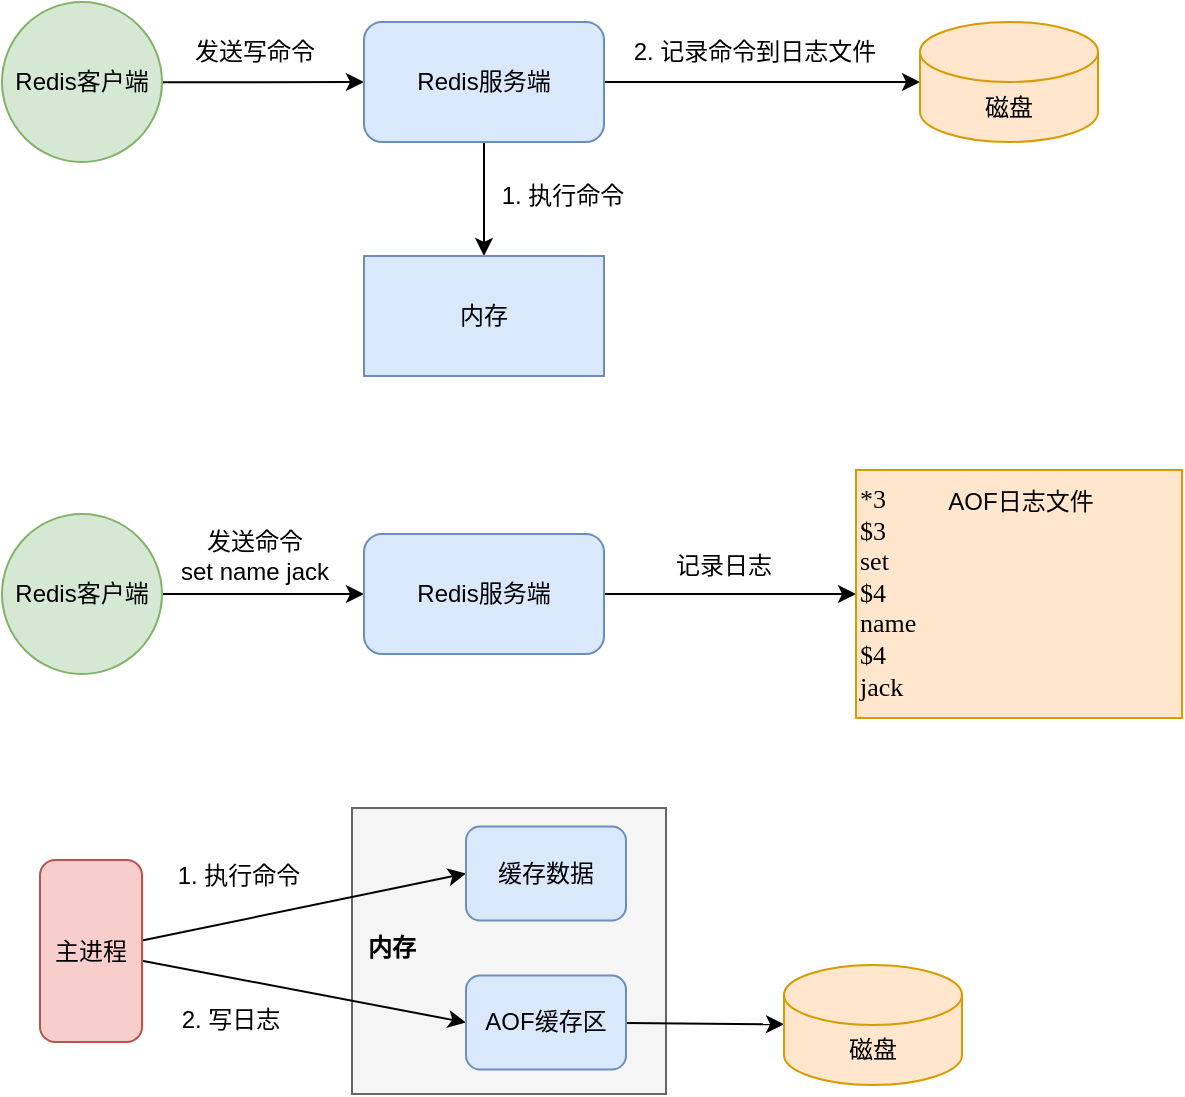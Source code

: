 <mxfile version="21.6.8" type="github">
  <diagram name="第 1 页" id="-OHg1J29jSwoIpWFh4oW">
    <mxGraphModel dx="1540" dy="576" grid="0" gridSize="10" guides="1" tooltips="1" connect="1" arrows="1" fold="1" page="0" pageScale="1" pageWidth="827" pageHeight="1169" math="0" shadow="0">
      <root>
        <mxCell id="0" />
        <mxCell id="1" parent="0" />
        <mxCell id="GL-fCUlWUCzp_wdUQC1Z-23" value="" style="rounded=0;whiteSpace=wrap;html=1;fillColor=#f5f5f5;fontColor=#333333;strokeColor=#666666;align=left;" vertex="1" parent="1">
          <mxGeometry x="87" y="614" width="157" height="143" as="geometry" />
        </mxCell>
        <mxCell id="GL-fCUlWUCzp_wdUQC1Z-4" style="rounded=0;orthogonalLoop=1;jettySize=auto;html=1;entryX=0;entryY=0.5;entryDx=0;entryDy=0;" edge="1" parent="1" source="GL-fCUlWUCzp_wdUQC1Z-2" target="GL-fCUlWUCzp_wdUQC1Z-3">
          <mxGeometry relative="1" as="geometry" />
        </mxCell>
        <mxCell id="GL-fCUlWUCzp_wdUQC1Z-2" value="Redis客户端" style="ellipse;whiteSpace=wrap;html=1;aspect=fixed;fillColor=#d5e8d4;strokeColor=#82b366;" vertex="1" parent="1">
          <mxGeometry x="-88" y="211" width="80" height="80" as="geometry" />
        </mxCell>
        <mxCell id="GL-fCUlWUCzp_wdUQC1Z-10" style="edgeStyle=orthogonalEdgeStyle;rounded=0;orthogonalLoop=1;jettySize=auto;html=1;entryX=0.5;entryY=0;entryDx=0;entryDy=0;" edge="1" parent="1" source="GL-fCUlWUCzp_wdUQC1Z-3" target="GL-fCUlWUCzp_wdUQC1Z-9">
          <mxGeometry relative="1" as="geometry" />
        </mxCell>
        <mxCell id="GL-fCUlWUCzp_wdUQC1Z-11" style="edgeStyle=orthogonalEdgeStyle;rounded=0;orthogonalLoop=1;jettySize=auto;html=1;" edge="1" parent="1" source="GL-fCUlWUCzp_wdUQC1Z-3" target="GL-fCUlWUCzp_wdUQC1Z-7">
          <mxGeometry relative="1" as="geometry" />
        </mxCell>
        <mxCell id="GL-fCUlWUCzp_wdUQC1Z-3" value="Redis服务端" style="rounded=1;whiteSpace=wrap;html=1;fillColor=#dae8fc;strokeColor=#6c8ebf;" vertex="1" parent="1">
          <mxGeometry x="93" y="221" width="120" height="60" as="geometry" />
        </mxCell>
        <mxCell id="GL-fCUlWUCzp_wdUQC1Z-5" value="发送写命令" style="text;html=1;align=center;verticalAlign=middle;resizable=0;points=[];autosize=1;strokeColor=none;fillColor=none;" vertex="1" parent="1">
          <mxGeometry x="-1" y="223" width="78" height="26" as="geometry" />
        </mxCell>
        <mxCell id="GL-fCUlWUCzp_wdUQC1Z-7" value="磁盘" style="shape=cylinder3;whiteSpace=wrap;html=1;boundedLbl=1;backgroundOutline=1;size=15;fillColor=#ffe6cc;strokeColor=#d79b00;" vertex="1" parent="1">
          <mxGeometry x="371" y="221" width="89" height="60" as="geometry" />
        </mxCell>
        <mxCell id="GL-fCUlWUCzp_wdUQC1Z-9" value="内存" style="rounded=0;whiteSpace=wrap;html=1;fillColor=#dae8fc;strokeColor=#6c8ebf;" vertex="1" parent="1">
          <mxGeometry x="93" y="338" width="120" height="60" as="geometry" />
        </mxCell>
        <mxCell id="GL-fCUlWUCzp_wdUQC1Z-12" value="1. 执行命令" style="text;html=1;align=center;verticalAlign=middle;resizable=0;points=[];autosize=1;strokeColor=none;fillColor=none;" vertex="1" parent="1">
          <mxGeometry x="152" y="295" width="79" height="26" as="geometry" />
        </mxCell>
        <mxCell id="GL-fCUlWUCzp_wdUQC1Z-13" value="2. 记录命令到日志文件" style="text;html=1;align=center;verticalAlign=middle;resizable=0;points=[];autosize=1;strokeColor=none;fillColor=none;" vertex="1" parent="1">
          <mxGeometry x="218" y="223" width="139" height="26" as="geometry" />
        </mxCell>
        <mxCell id="GL-fCUlWUCzp_wdUQC1Z-16" style="edgeStyle=orthogonalEdgeStyle;rounded=0;orthogonalLoop=1;jettySize=auto;html=1;" edge="1" parent="1" source="GL-fCUlWUCzp_wdUQC1Z-14" target="GL-fCUlWUCzp_wdUQC1Z-15">
          <mxGeometry relative="1" as="geometry" />
        </mxCell>
        <mxCell id="GL-fCUlWUCzp_wdUQC1Z-14" value="Redis客户端" style="ellipse;whiteSpace=wrap;html=1;aspect=fixed;fillColor=#d5e8d4;strokeColor=#82b366;" vertex="1" parent="1">
          <mxGeometry x="-88" y="467" width="80" height="80" as="geometry" />
        </mxCell>
        <mxCell id="GL-fCUlWUCzp_wdUQC1Z-19" style="edgeStyle=orthogonalEdgeStyle;rounded=0;orthogonalLoop=1;jettySize=auto;html=1;entryX=0;entryY=0.5;entryDx=0;entryDy=0;" edge="1" parent="1" source="GL-fCUlWUCzp_wdUQC1Z-15" target="GL-fCUlWUCzp_wdUQC1Z-18">
          <mxGeometry relative="1" as="geometry" />
        </mxCell>
        <mxCell id="GL-fCUlWUCzp_wdUQC1Z-15" value="Redis服务端" style="rounded=1;whiteSpace=wrap;html=1;fillColor=#dae8fc;strokeColor=#6c8ebf;" vertex="1" parent="1">
          <mxGeometry x="93" y="477" width="120" height="60" as="geometry" />
        </mxCell>
        <mxCell id="GL-fCUlWUCzp_wdUQC1Z-17" value="发送命令&lt;br&gt;set name jack" style="text;html=1;align=center;verticalAlign=middle;resizable=0;points=[];autosize=1;strokeColor=none;fillColor=none;" vertex="1" parent="1">
          <mxGeometry x="-8" y="467" width="92" height="41" as="geometry" />
        </mxCell>
        <mxCell id="GL-fCUlWUCzp_wdUQC1Z-18" value="&lt;div style=&quot;font-size: 13px;&quot;&gt;&lt;span style=&quot;background-color: initial;&quot;&gt;&lt;font style=&quot;font-size: 13px;&quot; face=&quot;Tahoma&quot;&gt;*3&lt;/font&gt;&lt;/span&gt;&lt;/div&gt;&lt;div style=&quot;font-size: 13px;&quot;&gt;&lt;span style=&quot;background-color: initial;&quot;&gt;&lt;font style=&quot;font-size: 13px;&quot; face=&quot;Tahoma&quot;&gt;$3&lt;/font&gt;&lt;/span&gt;&lt;/div&gt;&lt;div style=&quot;font-size: 13px;&quot;&gt;&lt;span style=&quot;background-color: initial;&quot;&gt;&lt;font style=&quot;font-size: 13px;&quot; face=&quot;Tahoma&quot;&gt;set&lt;/font&gt;&lt;/span&gt;&lt;/div&gt;&lt;div style=&quot;font-size: 13px;&quot;&gt;&lt;span style=&quot;background-color: initial;&quot;&gt;&lt;font style=&quot;font-size: 13px;&quot; face=&quot;Tahoma&quot;&gt;$4&lt;/font&gt;&lt;/span&gt;&lt;/div&gt;&lt;div style=&quot;font-size: 13px;&quot;&gt;&lt;span style=&quot;background-color: initial;&quot;&gt;&lt;font style=&quot;font-size: 13px;&quot; face=&quot;Tahoma&quot;&gt;name&lt;/font&gt;&lt;/span&gt;&lt;/div&gt;&lt;div style=&quot;font-size: 13px;&quot;&gt;&lt;span style=&quot;background-color: initial;&quot;&gt;&lt;font style=&quot;font-size: 13px;&quot; face=&quot;Tahoma&quot;&gt;$4&lt;/font&gt;&lt;/span&gt;&lt;/div&gt;&lt;div style=&quot;font-size: 13px;&quot;&gt;&lt;span style=&quot;background-color: initial;&quot;&gt;&lt;font style=&quot;font-size: 13px;&quot; face=&quot;Tahoma&quot;&gt;jack&lt;/font&gt;&lt;/span&gt;&lt;/div&gt;" style="rounded=0;whiteSpace=wrap;html=1;align=left;horizontal=1;verticalAlign=top;fillColor=#ffe6cc;strokeColor=#d79b00;" vertex="1" parent="1">
          <mxGeometry x="339" y="445" width="163" height="124" as="geometry" />
        </mxCell>
        <mxCell id="GL-fCUlWUCzp_wdUQC1Z-20" value="记录日志" style="text;html=1;strokeColor=none;fillColor=none;align=center;verticalAlign=middle;whiteSpace=wrap;rounded=0;" vertex="1" parent="1">
          <mxGeometry x="243" y="478" width="60" height="30" as="geometry" />
        </mxCell>
        <mxCell id="GL-fCUlWUCzp_wdUQC1Z-21" value="AOF日志文件" style="text;html=1;align=center;verticalAlign=middle;resizable=0;points=[];autosize=1;strokeColor=none;fillColor=none;" vertex="1" parent="1">
          <mxGeometry x="375" y="448" width="91" height="26" as="geometry" />
        </mxCell>
        <mxCell id="GL-fCUlWUCzp_wdUQC1Z-24" style="rounded=0;orthogonalLoop=1;jettySize=auto;html=1;entryX=0;entryY=0.5;entryDx=0;entryDy=0;" edge="1" parent="1" source="GL-fCUlWUCzp_wdUQC1Z-22" target="GL-fCUlWUCzp_wdUQC1Z-28">
          <mxGeometry relative="1" as="geometry" />
        </mxCell>
        <mxCell id="GL-fCUlWUCzp_wdUQC1Z-25" style="rounded=0;orthogonalLoop=1;jettySize=auto;html=1;entryX=0;entryY=0.5;entryDx=0;entryDy=0;" edge="1" parent="1" source="GL-fCUlWUCzp_wdUQC1Z-22" target="GL-fCUlWUCzp_wdUQC1Z-29">
          <mxGeometry relative="1" as="geometry" />
        </mxCell>
        <mxCell id="GL-fCUlWUCzp_wdUQC1Z-22" value="主进程" style="rounded=1;whiteSpace=wrap;html=1;fillColor=#f8cecc;strokeColor=#b85450;" vertex="1" parent="1">
          <mxGeometry x="-69" y="640" width="51" height="91" as="geometry" />
        </mxCell>
        <mxCell id="GL-fCUlWUCzp_wdUQC1Z-26" value="1. 执行命令" style="text;html=1;strokeColor=none;fillColor=none;align=center;verticalAlign=middle;whiteSpace=wrap;rounded=0;" vertex="1" parent="1">
          <mxGeometry x="-14" y="633" width="89" height="30" as="geometry" />
        </mxCell>
        <mxCell id="GL-fCUlWUCzp_wdUQC1Z-27" value="2. 写日志" style="text;html=1;strokeColor=none;fillColor=none;align=center;verticalAlign=middle;whiteSpace=wrap;rounded=0;" vertex="1" parent="1">
          <mxGeometry x="-18" y="705" width="89" height="30" as="geometry" />
        </mxCell>
        <mxCell id="GL-fCUlWUCzp_wdUQC1Z-28" value="缓存数据" style="rounded=1;whiteSpace=wrap;html=1;fillColor=#dae8fc;strokeColor=#6c8ebf;" vertex="1" parent="1">
          <mxGeometry x="144" y="623.25" width="80" height="47" as="geometry" />
        </mxCell>
        <mxCell id="GL-fCUlWUCzp_wdUQC1Z-31" style="rounded=0;orthogonalLoop=1;jettySize=auto;html=1;" edge="1" parent="1" source="GL-fCUlWUCzp_wdUQC1Z-29" target="GL-fCUlWUCzp_wdUQC1Z-30">
          <mxGeometry relative="1" as="geometry" />
        </mxCell>
        <mxCell id="GL-fCUlWUCzp_wdUQC1Z-29" value="AOF缓存区" style="rounded=1;whiteSpace=wrap;html=1;fillColor=#dae8fc;strokeColor=#6c8ebf;" vertex="1" parent="1">
          <mxGeometry x="144" y="697.75" width="80" height="47" as="geometry" />
        </mxCell>
        <mxCell id="GL-fCUlWUCzp_wdUQC1Z-30" value="磁盘" style="shape=cylinder3;whiteSpace=wrap;html=1;boundedLbl=1;backgroundOutline=1;size=15;fillColor=#ffe6cc;strokeColor=#d79b00;" vertex="1" parent="1">
          <mxGeometry x="303" y="692.5" width="89" height="60" as="geometry" />
        </mxCell>
        <mxCell id="GL-fCUlWUCzp_wdUQC1Z-32" value="内存" style="text;html=1;strokeColor=none;fillColor=none;align=center;verticalAlign=middle;whiteSpace=wrap;rounded=0;fontStyle=1;fontFamily=Tahoma;" vertex="1" parent="1">
          <mxGeometry x="77" y="669" width="60" height="30" as="geometry" />
        </mxCell>
      </root>
    </mxGraphModel>
  </diagram>
</mxfile>

